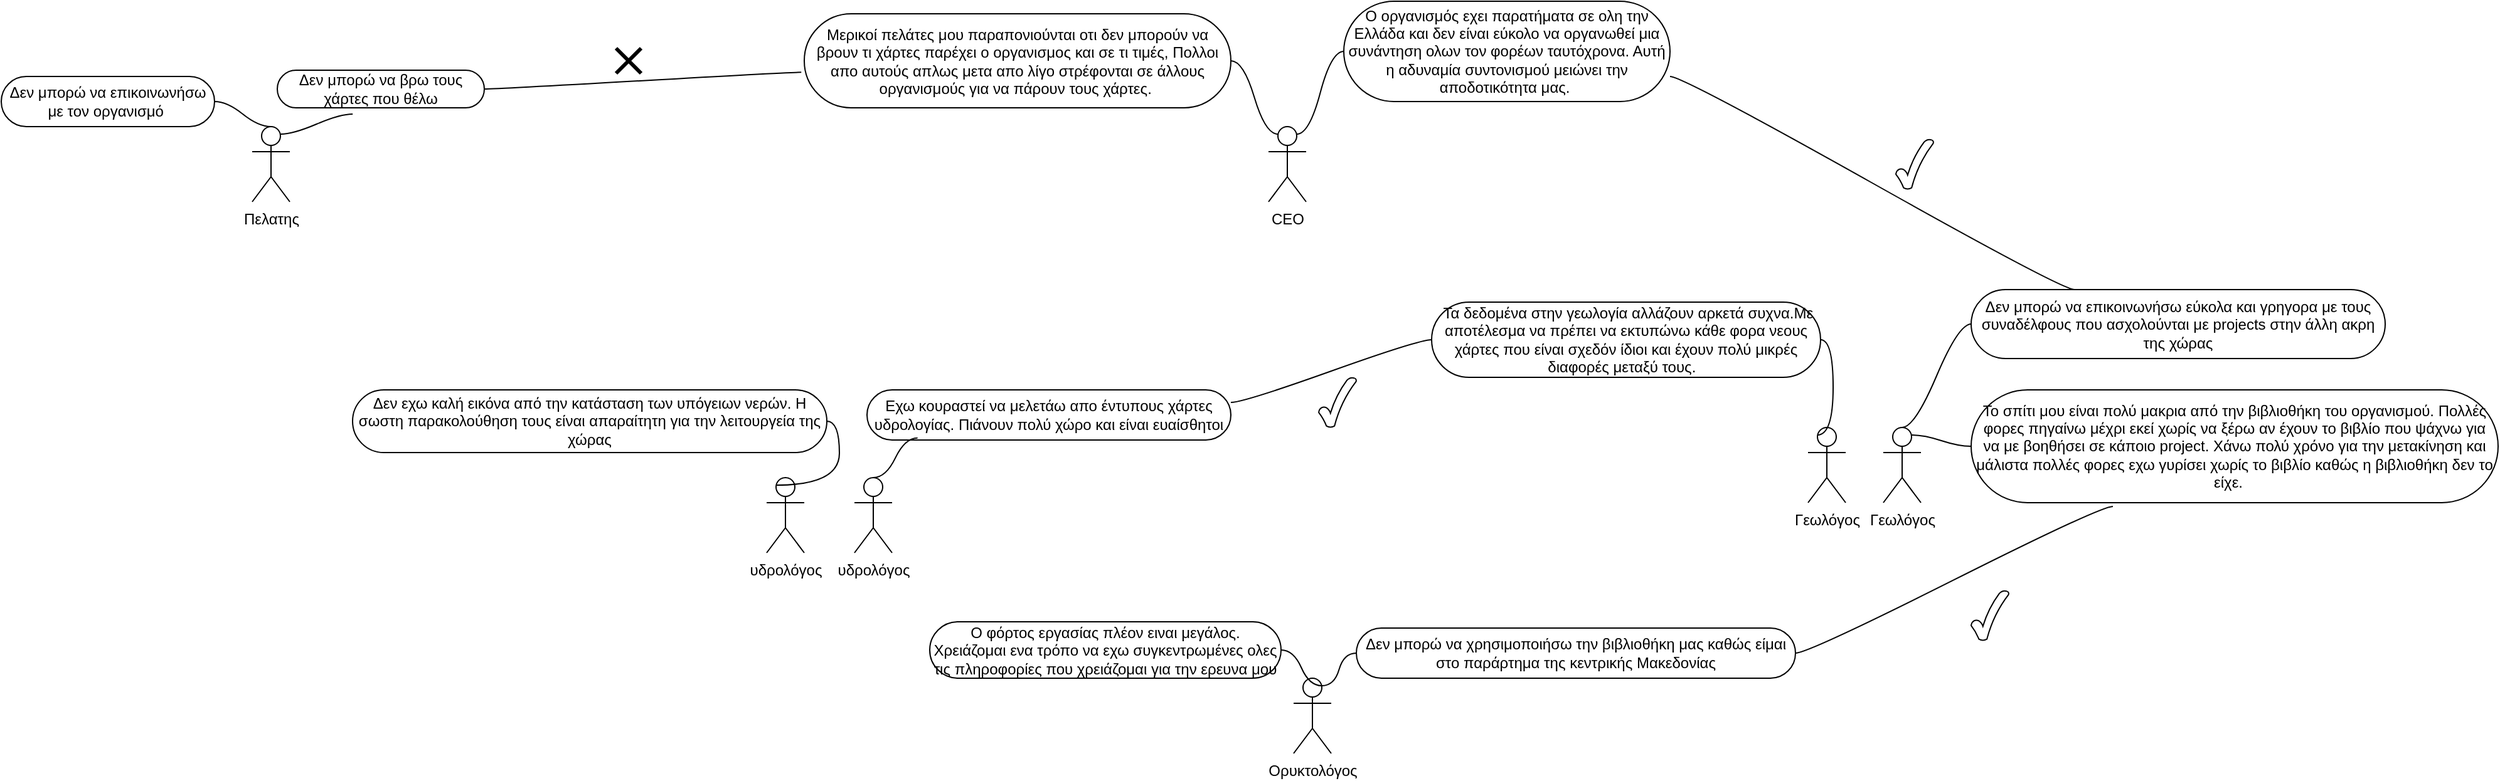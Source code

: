 <mxfile version="21.2.3" type="github">
  <diagram name="Σελίδα-1" id="0HPzzRoCCEc05kX_OtVX">
    <mxGraphModel dx="3988" dy="1094" grid="1" gridSize="10" guides="1" tooltips="1" connect="1" arrows="1" fold="1" page="1" pageScale="1" pageWidth="827" pageHeight="1169" math="0" shadow="0">
      <root>
        <mxCell id="0" />
        <mxCell id="1" parent="0" />
        <mxCell id="nEepf2eeYOMH0jUjjnY--1" value="CEO" style="shape=umlActor;verticalLabelPosition=bottom;verticalAlign=top;html=1;" parent="1" vertex="1">
          <mxGeometry x="120" y="140" width="30" height="60" as="geometry" />
        </mxCell>
        <mxCell id="nEepf2eeYOMH0jUjjnY--6" value="Ο οργανισμός εχει παρατήματα σε ολη την Ελλάδα και δεν είναι εύκολο να οργανωθεί μια συνάντηση ολων τον φορέων ταυτόχρονα. Αυτή η αδυναμία συντονισμού μειώνει την αποδοτικότητα μας.&amp;nbsp;" style="whiteSpace=wrap;html=1;rounded=1;arcSize=50;align=center;verticalAlign=middle;strokeWidth=1;autosize=1;spacing=4;treeFolding=1;treeMoving=1;newEdgeStyle={&quot;edgeStyle&quot;:&quot;entityRelationEdgeStyle&quot;,&quot;startArrow&quot;:&quot;none&quot;,&quot;endArrow&quot;:&quot;none&quot;,&quot;segment&quot;:10,&quot;curved&quot;:1,&quot;sourcePerimeterSpacing&quot;:0,&quot;targetPerimeterSpacing&quot;:0};" parent="1" vertex="1">
          <mxGeometry x="180" y="40" width="260" height="80" as="geometry" />
        </mxCell>
        <mxCell id="nEepf2eeYOMH0jUjjnY--7" value="" style="edgeStyle=entityRelationEdgeStyle;startArrow=none;endArrow=none;segment=10;curved=1;sourcePerimeterSpacing=0;targetPerimeterSpacing=0;rounded=0;exitX=0.75;exitY=0.1;exitDx=0;exitDy=0;exitPerimeter=0;" parent="1" source="nEepf2eeYOMH0jUjjnY--1" target="nEepf2eeYOMH0jUjjnY--6" edge="1">
          <mxGeometry relative="1" as="geometry">
            <mxPoint x="160" y="100" as="sourcePoint" />
          </mxGeometry>
        </mxCell>
        <mxCell id="nEepf2eeYOMH0jUjjnY--10" value="Μερικοί πελάτες μου παραπονιούνται οτι δεν μπορούν να βρουν τι χάρτες παρέχει ο οργανισμος και σε τι τιμές, Πoλλοι απο αυτούς απλως μετα απο λίγο στρέφονται σε άλλους οργανισμούς για να πάρουν τους χάρτες.&amp;nbsp;" style="whiteSpace=wrap;html=1;rounded=1;arcSize=50;align=center;verticalAlign=middle;strokeWidth=1;autosize=1;spacing=4;treeFolding=1;treeMoving=1;newEdgeStyle={&quot;edgeStyle&quot;:&quot;entityRelationEdgeStyle&quot;,&quot;startArrow&quot;:&quot;none&quot;,&quot;endArrow&quot;:&quot;none&quot;,&quot;segment&quot;:10,&quot;curved&quot;:1,&quot;sourcePerimeterSpacing&quot;:0,&quot;targetPerimeterSpacing&quot;:0};" parent="1" vertex="1">
          <mxGeometry x="-250" y="50" width="340" height="75" as="geometry" />
        </mxCell>
        <mxCell id="nEepf2eeYOMH0jUjjnY--11" value="" style="edgeStyle=entityRelationEdgeStyle;startArrow=none;endArrow=none;segment=10;curved=1;sourcePerimeterSpacing=0;targetPerimeterSpacing=0;rounded=0;exitX=0.25;exitY=0.1;exitDx=0;exitDy=0;exitPerimeter=0;" parent="1" source="nEepf2eeYOMH0jUjjnY--1" target="nEepf2eeYOMH0jUjjnY--10" edge="1">
          <mxGeometry relative="1" as="geometry">
            <mxPoint x="-70" y="132" as="sourcePoint" />
          </mxGeometry>
        </mxCell>
        <mxCell id="exnMLXb53j5eCIuaalZw-4" value="Γεωλόγος" style="shape=umlActor;verticalLabelPosition=bottom;verticalAlign=top;html=1;" vertex="1" parent="1">
          <mxGeometry x="610" y="380" width="30" height="60" as="geometry" />
        </mxCell>
        <mxCell id="exnMLXb53j5eCIuaalZw-7" value="Το σπίτι μου είναι πολύ μακρια από την βιβλιοθήκη του οργανισμού. Πολλές φορες πηγαίνω μέχρι εκεί χωρίς να ξέρω αν έχουν το βιβλίο που ψάχνω για να με βοηθήσει σε κάποιο project. Χάνω πολύ χρόνο για την μετακίνηση και μάλιστα πολλές φορες εχω γυρίσει χωρίς το βιβλίο καθώς η βιβλιοθήκη δεν το είχε.&amp;nbsp; &amp;nbsp;" style="whiteSpace=wrap;html=1;rounded=1;arcSize=50;align=center;verticalAlign=middle;strokeWidth=1;autosize=1;spacing=4;treeFolding=1;treeMoving=1;newEdgeStyle={&quot;edgeStyle&quot;:&quot;entityRelationEdgeStyle&quot;,&quot;startArrow&quot;:&quot;none&quot;,&quot;endArrow&quot;:&quot;none&quot;,&quot;segment&quot;:10,&quot;curved&quot;:1,&quot;sourcePerimeterSpacing&quot;:0,&quot;targetPerimeterSpacing&quot;:0};" vertex="1" parent="1">
          <mxGeometry x="680" y="350" width="420" height="90" as="geometry" />
        </mxCell>
        <mxCell id="exnMLXb53j5eCIuaalZw-8" value="" style="edgeStyle=entityRelationEdgeStyle;startArrow=none;endArrow=none;segment=10;curved=1;sourcePerimeterSpacing=0;targetPerimeterSpacing=0;rounded=0;exitX=0.75;exitY=0.1;exitDx=0;exitDy=0;exitPerimeter=0;" edge="1" target="exnMLXb53j5eCIuaalZw-7" parent="1" source="exnMLXb53j5eCIuaalZw-4">
          <mxGeometry relative="1" as="geometry">
            <mxPoint x="670" y="370" as="sourcePoint" />
          </mxGeometry>
        </mxCell>
        <mxCell id="exnMLXb53j5eCIuaalZw-10" value="Γεωλόγος" style="shape=umlActor;verticalLabelPosition=bottom;verticalAlign=top;html=1;" vertex="1" parent="1">
          <mxGeometry x="550" y="380" width="30" height="60" as="geometry" />
        </mxCell>
        <mxCell id="exnMLXb53j5eCIuaalZw-28" style="edgeStyle=entityRelationEdgeStyle;rounded=0;orthogonalLoop=1;jettySize=auto;html=1;startArrow=none;endArrow=none;segment=10;curved=1;sourcePerimeterSpacing=0;targetPerimeterSpacing=0;exitX=0.25;exitY=0;exitDx=0;exitDy=0;entryX=1;entryY=0.75;entryDx=0;entryDy=0;" edge="1" parent="1" source="exnMLXb53j5eCIuaalZw-26" target="nEepf2eeYOMH0jUjjnY--6">
          <mxGeometry relative="1" as="geometry" />
        </mxCell>
        <mxCell id="exnMLXb53j5eCIuaalZw-26" value="Δεν μπορώ να επικοινωνήσω εύκολα και γρηγορα με τους συναδέλφους που ασχολούνται με projects στην άλλη ακρη της χώρας" style="whiteSpace=wrap;html=1;rounded=1;arcSize=50;align=center;verticalAlign=middle;strokeWidth=1;autosize=1;spacing=4;treeFolding=1;treeMoving=1;newEdgeStyle={&quot;edgeStyle&quot;:&quot;entityRelationEdgeStyle&quot;,&quot;startArrow&quot;:&quot;none&quot;,&quot;endArrow&quot;:&quot;none&quot;,&quot;segment&quot;:10,&quot;curved&quot;:1,&quot;sourcePerimeterSpacing&quot;:0,&quot;targetPerimeterSpacing&quot;:0};" vertex="1" parent="1">
          <mxGeometry x="680" y="270" width="330" height="55" as="geometry" />
        </mxCell>
        <mxCell id="exnMLXb53j5eCIuaalZw-27" value="" style="edgeStyle=entityRelationEdgeStyle;startArrow=none;endArrow=none;segment=10;curved=1;sourcePerimeterSpacing=0;targetPerimeterSpacing=0;rounded=0;exitX=0.5;exitY=0;exitDx=0;exitDy=0;exitPerimeter=0;" edge="1" target="exnMLXb53j5eCIuaalZw-26" parent="1" source="exnMLXb53j5eCIuaalZw-4">
          <mxGeometry relative="1" as="geometry">
            <mxPoint x="650" y="310" as="sourcePoint" />
          </mxGeometry>
        </mxCell>
        <mxCell id="exnMLXb53j5eCIuaalZw-29" value="&amp;nbsp;Τα δεδομένα στην γεωλογία αλλάζουν αρκετά συχνα.Με αποτέλεσμα να πρέπει να εκτυπώνω κάθε φορα νεους χάρτες που είναι σχεδόν ίδιοι και έχουν πολύ μικρές διαφορές μεταξύ τους.&amp;nbsp;&amp;nbsp;" style="whiteSpace=wrap;html=1;rounded=1;arcSize=50;align=center;verticalAlign=middle;strokeWidth=1;autosize=1;spacing=4;treeFolding=1;treeMoving=1;newEdgeStyle={&quot;edgeStyle&quot;:&quot;entityRelationEdgeStyle&quot;,&quot;startArrow&quot;:&quot;none&quot;,&quot;endArrow&quot;:&quot;none&quot;,&quot;segment&quot;:10,&quot;curved&quot;:1,&quot;sourcePerimeterSpacing&quot;:0,&quot;targetPerimeterSpacing&quot;:0};" vertex="1" parent="1">
          <mxGeometry x="250" y="280" width="310" height="60" as="geometry" />
        </mxCell>
        <mxCell id="exnMLXb53j5eCIuaalZw-30" value="" style="edgeStyle=entityRelationEdgeStyle;startArrow=none;endArrow=none;segment=10;curved=1;sourcePerimeterSpacing=0;targetPerimeterSpacing=0;rounded=0;exitX=0.25;exitY=0.1;exitDx=0;exitDy=0;exitPerimeter=0;" edge="1" target="exnMLXb53j5eCIuaalZw-29" parent="1" source="exnMLXb53j5eCIuaalZw-10">
          <mxGeometry relative="1" as="geometry">
            <mxPoint x="350" y="394" as="sourcePoint" />
          </mxGeometry>
        </mxCell>
        <mxCell id="exnMLXb53j5eCIuaalZw-31" value="υδρολόγος" style="shape=umlActor;verticalLabelPosition=bottom;verticalAlign=top;html=1;" vertex="1" parent="1">
          <mxGeometry x="-280" y="420" width="30" height="60" as="geometry" />
        </mxCell>
        <mxCell id="exnMLXb53j5eCIuaalZw-32" value="υδρολόγος" style="shape=umlActor;verticalLabelPosition=bottom;verticalAlign=top;html=1;" vertex="1" parent="1">
          <mxGeometry x="-210" y="420" width="30" height="60" as="geometry" />
        </mxCell>
        <mxCell id="exnMLXb53j5eCIuaalZw-37" style="edgeStyle=entityRelationEdgeStyle;rounded=0;orthogonalLoop=1;jettySize=auto;html=1;startArrow=none;endArrow=none;segment=10;curved=1;sourcePerimeterSpacing=0;targetPerimeterSpacing=0;exitX=1;exitY=0.25;exitDx=0;exitDy=0;" edge="1" parent="1" source="exnMLXb53j5eCIuaalZw-35" target="exnMLXb53j5eCIuaalZw-29">
          <mxGeometry relative="1" as="geometry" />
        </mxCell>
        <mxCell id="exnMLXb53j5eCIuaalZw-35" value="Εχω κουραστεί να μελετάω απο έντυπους χάρτες υδρολογίας. Πιάνουν πολύ χώρο και είναι ευαίσθητοι" style="whiteSpace=wrap;html=1;rounded=1;arcSize=50;align=center;verticalAlign=middle;strokeWidth=1;autosize=1;spacing=4;treeFolding=1;treeMoving=1;newEdgeStyle={&quot;edgeStyle&quot;:&quot;entityRelationEdgeStyle&quot;,&quot;startArrow&quot;:&quot;none&quot;,&quot;endArrow&quot;:&quot;none&quot;,&quot;segment&quot;:10,&quot;curved&quot;:1,&quot;sourcePerimeterSpacing&quot;:0,&quot;targetPerimeterSpacing&quot;:0};" vertex="1" parent="1">
          <mxGeometry x="-200" y="350" width="290" height="40" as="geometry" />
        </mxCell>
        <mxCell id="exnMLXb53j5eCIuaalZw-36" value="" style="edgeStyle=entityRelationEdgeStyle;startArrow=none;endArrow=none;segment=10;curved=1;sourcePerimeterSpacing=0;targetPerimeterSpacing=0;rounded=0;exitX=0.5;exitY=0;exitDx=0;exitDy=0;exitPerimeter=0;entryX=0.139;entryY=0.96;entryDx=0;entryDy=0;entryPerimeter=0;" edge="1" target="exnMLXb53j5eCIuaalZw-35" parent="1" source="exnMLXb53j5eCIuaalZw-32">
          <mxGeometry relative="1" as="geometry">
            <mxPoint x="-170" y="408" as="sourcePoint" />
          </mxGeometry>
        </mxCell>
        <mxCell id="exnMLXb53j5eCIuaalZw-38" value="Δεν εχω καλή εικόνα από την κατάσταση των υπόγειων νερών. Η σωστη παρακολούθηση τους είναι απαραίτητη για την λειτουργεία της χώρας" style="whiteSpace=wrap;html=1;rounded=1;arcSize=50;align=center;verticalAlign=middle;strokeWidth=1;autosize=1;spacing=4;treeFolding=1;treeMoving=1;newEdgeStyle={&quot;edgeStyle&quot;:&quot;entityRelationEdgeStyle&quot;,&quot;startArrow&quot;:&quot;none&quot;,&quot;endArrow&quot;:&quot;none&quot;,&quot;segment&quot;:10,&quot;curved&quot;:1,&quot;sourcePerimeterSpacing&quot;:0,&quot;targetPerimeterSpacing&quot;:0};" vertex="1" parent="1">
          <mxGeometry x="-610" y="350" width="378" height="50" as="geometry" />
        </mxCell>
        <mxCell id="exnMLXb53j5eCIuaalZw-39" value="" style="edgeStyle=entityRelationEdgeStyle;startArrow=none;endArrow=none;segment=10;curved=1;sourcePerimeterSpacing=0;targetPerimeterSpacing=0;rounded=0;exitX=0.25;exitY=0.1;exitDx=0;exitDy=0;exitPerimeter=0;" edge="1" target="exnMLXb53j5eCIuaalZw-38" parent="1" source="exnMLXb53j5eCIuaalZw-31">
          <mxGeometry relative="1" as="geometry">
            <mxPoint x="-440" y="404" as="sourcePoint" />
          </mxGeometry>
        </mxCell>
        <mxCell id="exnMLXb53j5eCIuaalZw-40" value="" style="verticalLabelPosition=bottom;verticalAlign=top;html=1;shape=mxgraph.basic.tick" vertex="1" parent="1">
          <mxGeometry x="160" y="340" width="30" height="40" as="geometry" />
        </mxCell>
        <mxCell id="exnMLXb53j5eCIuaalZw-41" value="" style="verticalLabelPosition=bottom;verticalAlign=top;html=1;shape=mxgraph.basic.tick" vertex="1" parent="1">
          <mxGeometry x="620" y="150" width="30" height="40" as="geometry" />
        </mxCell>
        <mxCell id="exnMLXb53j5eCIuaalZw-42" value="Ορυκτολόγος" style="shape=umlActor;verticalLabelPosition=bottom;verticalAlign=top;html=1;" vertex="1" parent="1">
          <mxGeometry x="140" y="580" width="30" height="60" as="geometry" />
        </mxCell>
        <mxCell id="exnMLXb53j5eCIuaalZw-44" value="Ο φόρτος εργασίας πλέον ειναι μεγάλος. Χρειάζομαι ενα τρόπο να εχω συγκεντρωμένες ολες τις πληροφορίες που χρειάζομαι για την ερευνα μου" style="whiteSpace=wrap;html=1;rounded=1;arcSize=50;align=center;verticalAlign=middle;strokeWidth=1;autosize=1;spacing=4;treeFolding=1;treeMoving=1;newEdgeStyle={&quot;edgeStyle&quot;:&quot;entityRelationEdgeStyle&quot;,&quot;startArrow&quot;:&quot;none&quot;,&quot;endArrow&quot;:&quot;none&quot;,&quot;segment&quot;:10,&quot;curved&quot;:1,&quot;sourcePerimeterSpacing&quot;:0,&quot;targetPerimeterSpacing&quot;:0};" vertex="1" parent="1">
          <mxGeometry x="-150" y="535" width="280" height="45" as="geometry" />
        </mxCell>
        <mxCell id="exnMLXb53j5eCIuaalZw-45" value="" style="edgeStyle=entityRelationEdgeStyle;startArrow=none;endArrow=none;segment=10;curved=1;sourcePerimeterSpacing=0;targetPerimeterSpacing=0;rounded=0;exitX=0.75;exitY=0.1;exitDx=0;exitDy=0;exitPerimeter=0;" edge="1" target="exnMLXb53j5eCIuaalZw-44" parent="1" source="exnMLXb53j5eCIuaalZw-42">
          <mxGeometry relative="1" as="geometry">
            <mxPoint x="210" y="580" as="sourcePoint" />
          </mxGeometry>
        </mxCell>
        <mxCell id="exnMLXb53j5eCIuaalZw-48" style="edgeStyle=entityRelationEdgeStyle;rounded=0;orthogonalLoop=1;jettySize=auto;html=1;startArrow=none;endArrow=none;segment=10;curved=1;sourcePerimeterSpacing=0;targetPerimeterSpacing=0;exitX=1;exitY=0.5;exitDx=0;exitDy=0;entryX=0.269;entryY=1.033;entryDx=0;entryDy=0;entryPerimeter=0;" edge="1" parent="1" source="exnMLXb53j5eCIuaalZw-46" target="exnMLXb53j5eCIuaalZw-7">
          <mxGeometry relative="1" as="geometry" />
        </mxCell>
        <mxCell id="exnMLXb53j5eCIuaalZw-46" value="Δεν μπορώ να χρησιμοποιήσω την βιβλιοθήκη μας καθώς είμαι στο παράρτημα της κεντρικής Μακεδονίας" style="whiteSpace=wrap;html=1;rounded=1;arcSize=50;align=center;verticalAlign=middle;strokeWidth=1;autosize=1;spacing=4;treeFolding=1;treeMoving=1;newEdgeStyle={&quot;edgeStyle&quot;:&quot;entityRelationEdgeStyle&quot;,&quot;startArrow&quot;:&quot;none&quot;,&quot;endArrow&quot;:&quot;none&quot;,&quot;segment&quot;:10,&quot;curved&quot;:1,&quot;sourcePerimeterSpacing&quot;:0,&quot;targetPerimeterSpacing&quot;:0};" vertex="1" parent="1">
          <mxGeometry x="190" y="540" width="350" height="40" as="geometry" />
        </mxCell>
        <mxCell id="exnMLXb53j5eCIuaalZw-47" value="" style="edgeStyle=entityRelationEdgeStyle;startArrow=none;endArrow=none;segment=10;curved=1;sourcePerimeterSpacing=0;targetPerimeterSpacing=0;rounded=0;exitX=0.75;exitY=0.1;exitDx=0;exitDy=0;exitPerimeter=0;" edge="1" target="exnMLXb53j5eCIuaalZw-46" parent="1" source="exnMLXb53j5eCIuaalZw-42">
          <mxGeometry relative="1" as="geometry">
            <mxPoint x="200" y="590" as="sourcePoint" />
          </mxGeometry>
        </mxCell>
        <mxCell id="exnMLXb53j5eCIuaalZw-49" value="" style="verticalLabelPosition=bottom;verticalAlign=top;html=1;shape=mxgraph.basic.tick" vertex="1" parent="1">
          <mxGeometry x="680" y="510" width="30" height="40" as="geometry" />
        </mxCell>
        <mxCell id="exnMLXb53j5eCIuaalZw-50" value="Πελατης" style="shape=umlActor;verticalLabelPosition=bottom;verticalAlign=top;html=1;" vertex="1" parent="1">
          <mxGeometry x="-690" y="140" width="30" height="60" as="geometry" />
        </mxCell>
        <mxCell id="exnMLXb53j5eCIuaalZw-51" value="Δεν μπορώ να επικοινωνήσω με τον οργανισμό&amp;nbsp;" style="whiteSpace=wrap;html=1;rounded=1;arcSize=50;align=center;verticalAlign=middle;strokeWidth=1;autosize=1;spacing=4;treeFolding=1;treeMoving=1;newEdgeStyle={&quot;edgeStyle&quot;:&quot;entityRelationEdgeStyle&quot;,&quot;startArrow&quot;:&quot;none&quot;,&quot;endArrow&quot;:&quot;none&quot;,&quot;segment&quot;:10,&quot;curved&quot;:1,&quot;sourcePerimeterSpacing&quot;:0,&quot;targetPerimeterSpacing&quot;:0};" vertex="1" parent="1">
          <mxGeometry x="-890" y="100" width="170" height="40" as="geometry" />
        </mxCell>
        <mxCell id="exnMLXb53j5eCIuaalZw-52" value="" style="edgeStyle=entityRelationEdgeStyle;startArrow=none;endArrow=none;segment=10;curved=1;sourcePerimeterSpacing=0;targetPerimeterSpacing=0;rounded=0;exitX=0.5;exitY=0;exitDx=0;exitDy=0;exitPerimeter=0;" edge="1" target="exnMLXb53j5eCIuaalZw-51" parent="1" source="exnMLXb53j5eCIuaalZw-50">
          <mxGeometry relative="1" as="geometry">
            <mxPoint x="-670" y="120" as="sourcePoint" />
          </mxGeometry>
        </mxCell>
        <mxCell id="exnMLXb53j5eCIuaalZw-56" style="edgeStyle=entityRelationEdgeStyle;rounded=0;orthogonalLoop=1;jettySize=auto;html=1;startArrow=none;endArrow=none;segment=10;curved=1;sourcePerimeterSpacing=0;targetPerimeterSpacing=0;exitX=1;exitY=0.5;exitDx=0;exitDy=0;entryX=-0.007;entryY=0.622;entryDx=0;entryDy=0;entryPerimeter=0;" edge="1" parent="1" source="exnMLXb53j5eCIuaalZw-53" target="nEepf2eeYOMH0jUjjnY--10">
          <mxGeometry relative="1" as="geometry" />
        </mxCell>
        <mxCell id="exnMLXb53j5eCIuaalZw-53" value="Δεν μπορώ να βρω τους χάρτες που θέλω" style="whiteSpace=wrap;html=1;rounded=1;arcSize=50;align=center;verticalAlign=middle;strokeWidth=1;autosize=1;spacing=4;treeFolding=1;treeMoving=1;newEdgeStyle={&quot;edgeStyle&quot;:&quot;entityRelationEdgeStyle&quot;,&quot;startArrow&quot;:&quot;none&quot;,&quot;endArrow&quot;:&quot;none&quot;,&quot;segment&quot;:10,&quot;curved&quot;:1,&quot;sourcePerimeterSpacing&quot;:0,&quot;targetPerimeterSpacing&quot;:0};" vertex="1" parent="1">
          <mxGeometry x="-670" y="95" width="165" height="30" as="geometry" />
        </mxCell>
        <mxCell id="exnMLXb53j5eCIuaalZw-54" value="" style="edgeStyle=entityRelationEdgeStyle;startArrow=none;endArrow=none;segment=10;curved=1;sourcePerimeterSpacing=0;targetPerimeterSpacing=0;rounded=0;exitX=0.75;exitY=0.1;exitDx=0;exitDy=0;exitPerimeter=0;entryX=0.364;entryY=1.167;entryDx=0;entryDy=0;entryPerimeter=0;" edge="1" target="exnMLXb53j5eCIuaalZw-53" parent="1" source="exnMLXb53j5eCIuaalZw-50">
          <mxGeometry relative="1" as="geometry">
            <mxPoint x="-650" y="147" as="sourcePoint" />
          </mxGeometry>
        </mxCell>
        <mxCell id="exnMLXb53j5eCIuaalZw-57" value="" style="shape=umlDestroy;whiteSpace=wrap;html=1;strokeWidth=3;targetShapes=umlLifeline;" vertex="1" parent="1">
          <mxGeometry x="-400" y="77.5" width="20" height="20" as="geometry" />
        </mxCell>
      </root>
    </mxGraphModel>
  </diagram>
</mxfile>
